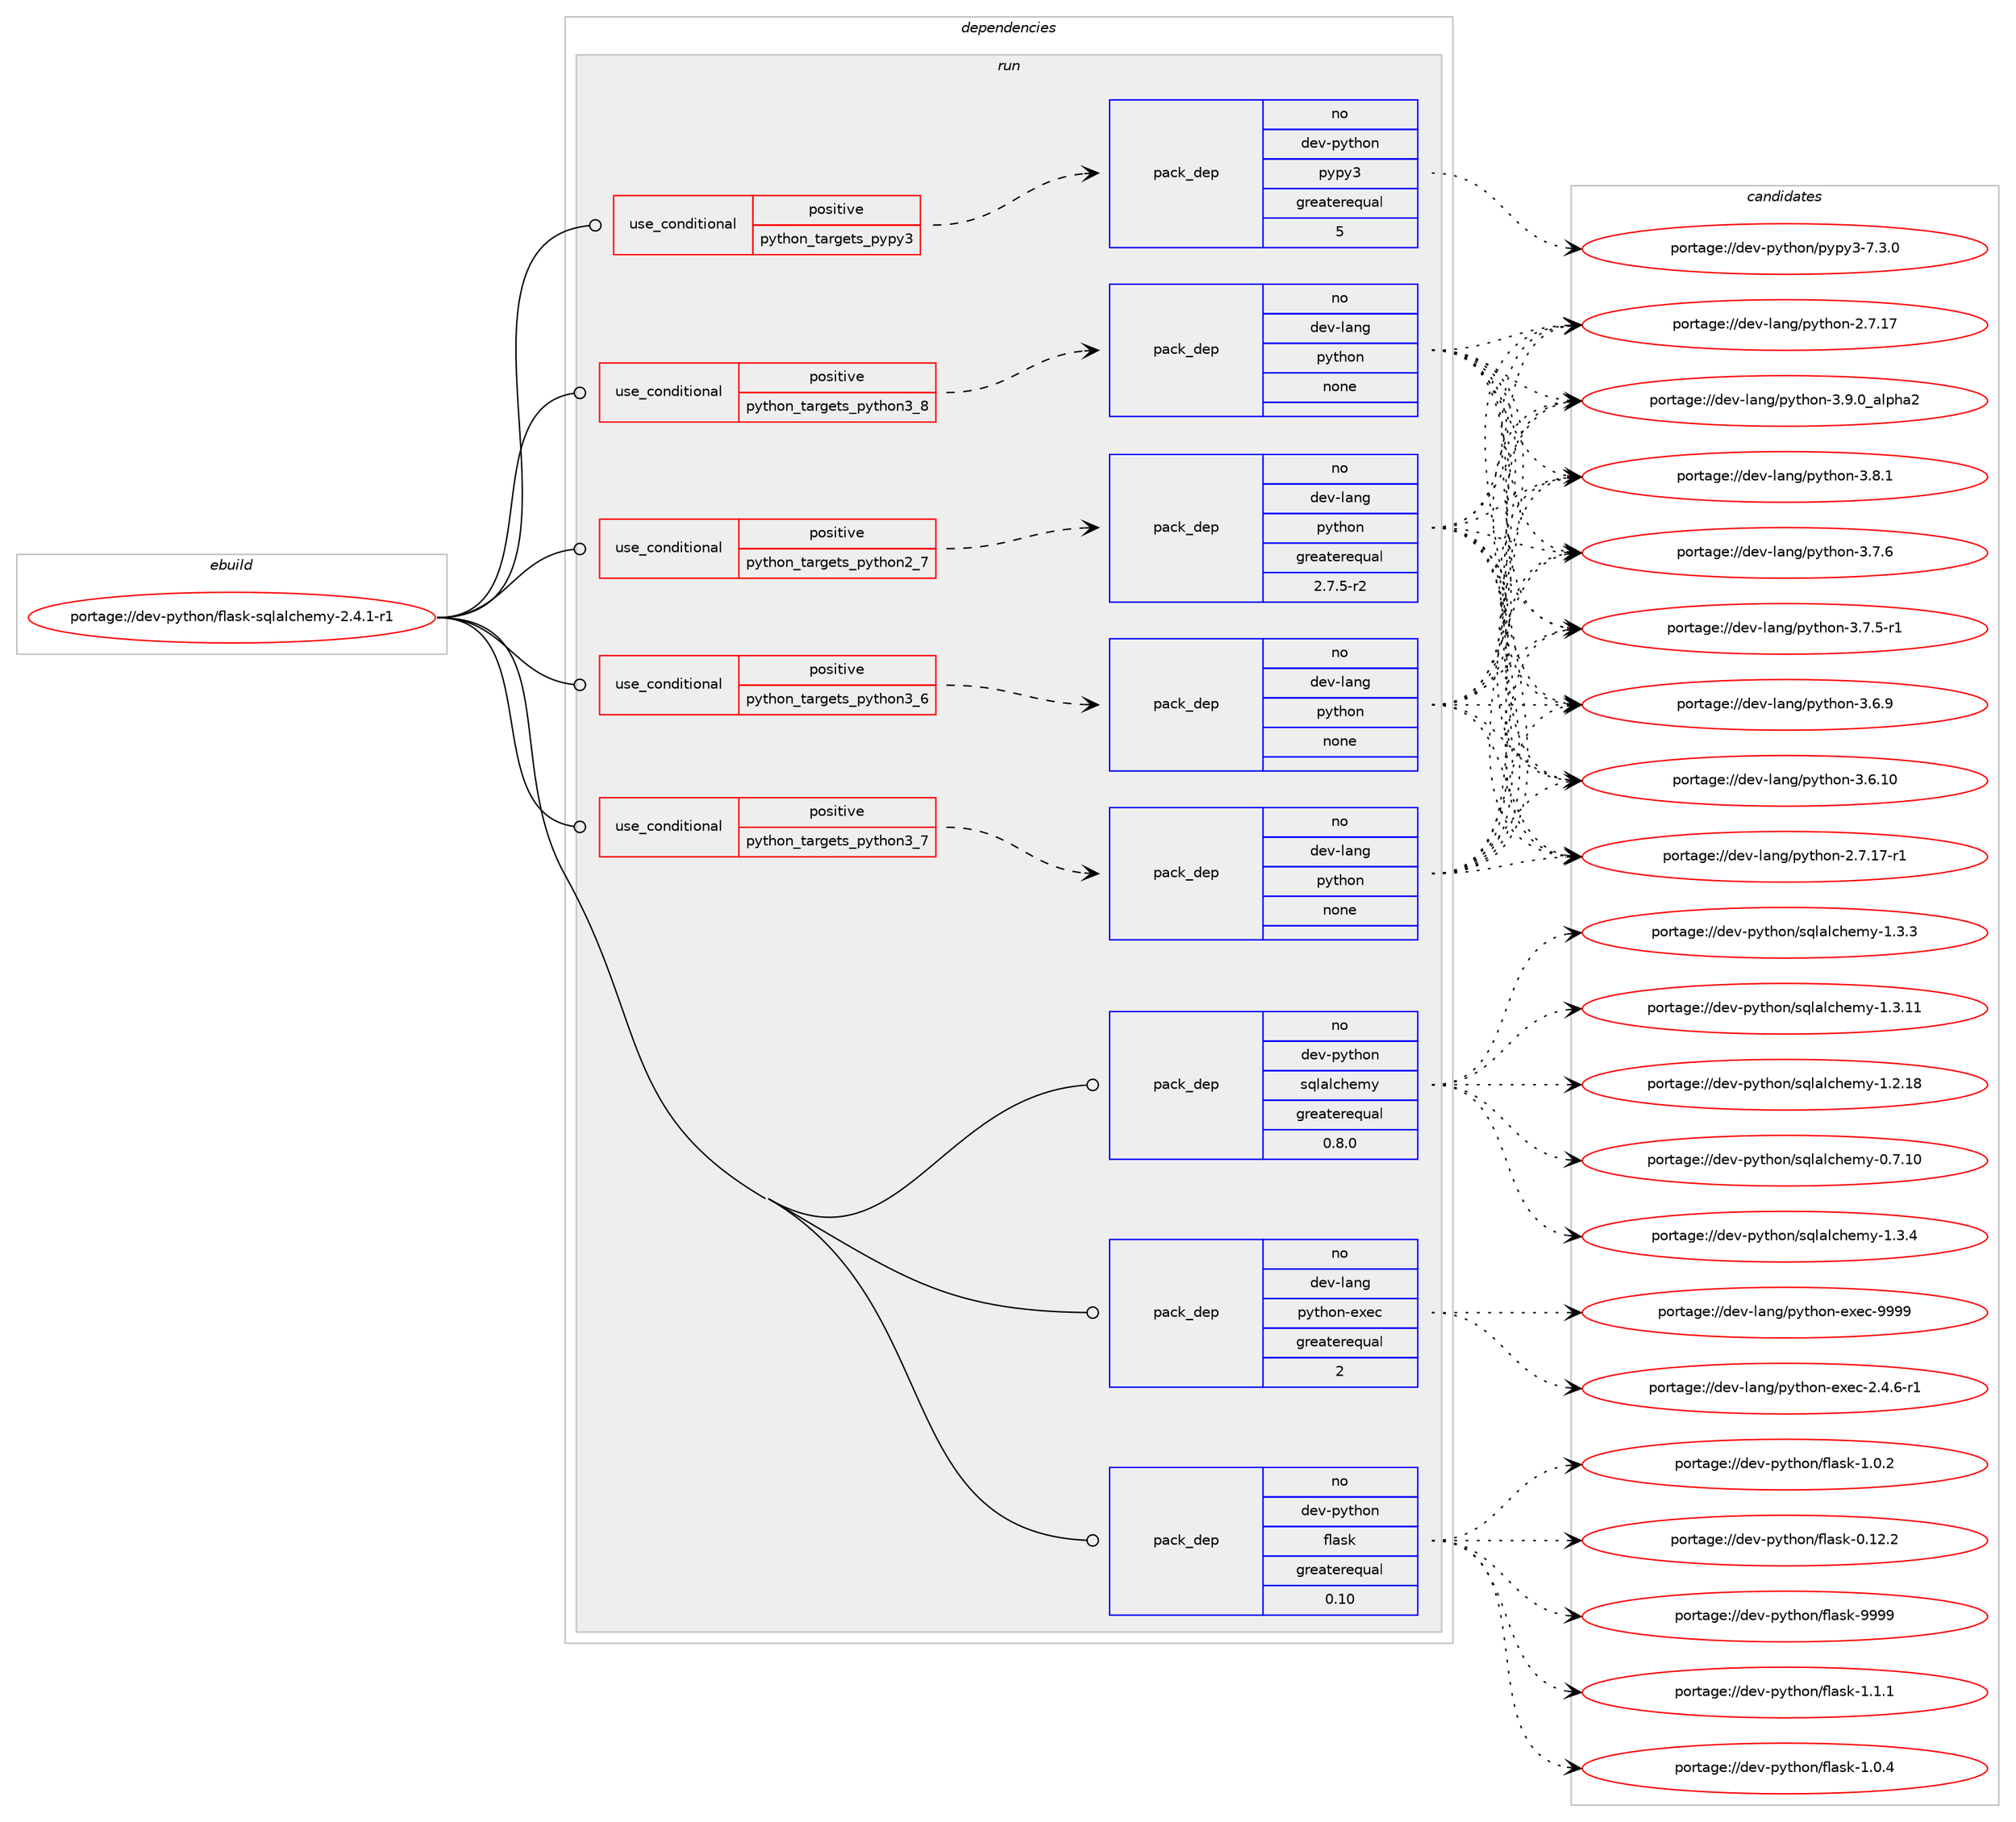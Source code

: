 digraph prolog {

# *************
# Graph options
# *************

newrank=true;
concentrate=true;
compound=true;
graph [rankdir=LR,fontname=Helvetica,fontsize=10,ranksep=1.5];#, ranksep=2.5, nodesep=0.2];
edge  [arrowhead=vee];
node  [fontname=Helvetica,fontsize=10];

# **********
# The ebuild
# **********

subgraph cluster_leftcol {
color=gray;
rank=same;
label=<<i>ebuild</i>>;
id [label="portage://dev-python/flask-sqlalchemy-2.4.1-r1", color=red, width=4, href="../dev-python/flask-sqlalchemy-2.4.1-r1.svg"];
}

# ****************
# The dependencies
# ****************

subgraph cluster_midcol {
color=gray;
label=<<i>dependencies</i>>;
subgraph cluster_compile {
fillcolor="#eeeeee";
style=filled;
label=<<i>compile</i>>;
}
subgraph cluster_compileandrun {
fillcolor="#eeeeee";
style=filled;
label=<<i>compile and run</i>>;
}
subgraph cluster_run {
fillcolor="#eeeeee";
style=filled;
label=<<i>run</i>>;
subgraph cond115703 {
dependency460228 [label=<<TABLE BORDER="0" CELLBORDER="1" CELLSPACING="0" CELLPADDING="4"><TR><TD ROWSPAN="3" CELLPADDING="10">use_conditional</TD></TR><TR><TD>positive</TD></TR><TR><TD>python_targets_pypy3</TD></TR></TABLE>>, shape=none, color=red];
subgraph pack339535 {
dependency460229 [label=<<TABLE BORDER="0" CELLBORDER="1" CELLSPACING="0" CELLPADDING="4" WIDTH="220"><TR><TD ROWSPAN="6" CELLPADDING="30">pack_dep</TD></TR><TR><TD WIDTH="110">no</TD></TR><TR><TD>dev-python</TD></TR><TR><TD>pypy3</TD></TR><TR><TD>greaterequal</TD></TR><TR><TD>5</TD></TR></TABLE>>, shape=none, color=blue];
}
dependency460228:e -> dependency460229:w [weight=20,style="dashed",arrowhead="vee"];
}
id:e -> dependency460228:w [weight=20,style="solid",arrowhead="odot"];
subgraph cond115704 {
dependency460230 [label=<<TABLE BORDER="0" CELLBORDER="1" CELLSPACING="0" CELLPADDING="4"><TR><TD ROWSPAN="3" CELLPADDING="10">use_conditional</TD></TR><TR><TD>positive</TD></TR><TR><TD>python_targets_python2_7</TD></TR></TABLE>>, shape=none, color=red];
subgraph pack339536 {
dependency460231 [label=<<TABLE BORDER="0" CELLBORDER="1" CELLSPACING="0" CELLPADDING="4" WIDTH="220"><TR><TD ROWSPAN="6" CELLPADDING="30">pack_dep</TD></TR><TR><TD WIDTH="110">no</TD></TR><TR><TD>dev-lang</TD></TR><TR><TD>python</TD></TR><TR><TD>greaterequal</TD></TR><TR><TD>2.7.5-r2</TD></TR></TABLE>>, shape=none, color=blue];
}
dependency460230:e -> dependency460231:w [weight=20,style="dashed",arrowhead="vee"];
}
id:e -> dependency460230:w [weight=20,style="solid",arrowhead="odot"];
subgraph cond115705 {
dependency460232 [label=<<TABLE BORDER="0" CELLBORDER="1" CELLSPACING="0" CELLPADDING="4"><TR><TD ROWSPAN="3" CELLPADDING="10">use_conditional</TD></TR><TR><TD>positive</TD></TR><TR><TD>python_targets_python3_6</TD></TR></TABLE>>, shape=none, color=red];
subgraph pack339537 {
dependency460233 [label=<<TABLE BORDER="0" CELLBORDER="1" CELLSPACING="0" CELLPADDING="4" WIDTH="220"><TR><TD ROWSPAN="6" CELLPADDING="30">pack_dep</TD></TR><TR><TD WIDTH="110">no</TD></TR><TR><TD>dev-lang</TD></TR><TR><TD>python</TD></TR><TR><TD>none</TD></TR><TR><TD></TD></TR></TABLE>>, shape=none, color=blue];
}
dependency460232:e -> dependency460233:w [weight=20,style="dashed",arrowhead="vee"];
}
id:e -> dependency460232:w [weight=20,style="solid",arrowhead="odot"];
subgraph cond115706 {
dependency460234 [label=<<TABLE BORDER="0" CELLBORDER="1" CELLSPACING="0" CELLPADDING="4"><TR><TD ROWSPAN="3" CELLPADDING="10">use_conditional</TD></TR><TR><TD>positive</TD></TR><TR><TD>python_targets_python3_7</TD></TR></TABLE>>, shape=none, color=red];
subgraph pack339538 {
dependency460235 [label=<<TABLE BORDER="0" CELLBORDER="1" CELLSPACING="0" CELLPADDING="4" WIDTH="220"><TR><TD ROWSPAN="6" CELLPADDING="30">pack_dep</TD></TR><TR><TD WIDTH="110">no</TD></TR><TR><TD>dev-lang</TD></TR><TR><TD>python</TD></TR><TR><TD>none</TD></TR><TR><TD></TD></TR></TABLE>>, shape=none, color=blue];
}
dependency460234:e -> dependency460235:w [weight=20,style="dashed",arrowhead="vee"];
}
id:e -> dependency460234:w [weight=20,style="solid",arrowhead="odot"];
subgraph cond115707 {
dependency460236 [label=<<TABLE BORDER="0" CELLBORDER="1" CELLSPACING="0" CELLPADDING="4"><TR><TD ROWSPAN="3" CELLPADDING="10">use_conditional</TD></TR><TR><TD>positive</TD></TR><TR><TD>python_targets_python3_8</TD></TR></TABLE>>, shape=none, color=red];
subgraph pack339539 {
dependency460237 [label=<<TABLE BORDER="0" CELLBORDER="1" CELLSPACING="0" CELLPADDING="4" WIDTH="220"><TR><TD ROWSPAN="6" CELLPADDING="30">pack_dep</TD></TR><TR><TD WIDTH="110">no</TD></TR><TR><TD>dev-lang</TD></TR><TR><TD>python</TD></TR><TR><TD>none</TD></TR><TR><TD></TD></TR></TABLE>>, shape=none, color=blue];
}
dependency460236:e -> dependency460237:w [weight=20,style="dashed",arrowhead="vee"];
}
id:e -> dependency460236:w [weight=20,style="solid",arrowhead="odot"];
subgraph pack339540 {
dependency460238 [label=<<TABLE BORDER="0" CELLBORDER="1" CELLSPACING="0" CELLPADDING="4" WIDTH="220"><TR><TD ROWSPAN="6" CELLPADDING="30">pack_dep</TD></TR><TR><TD WIDTH="110">no</TD></TR><TR><TD>dev-lang</TD></TR><TR><TD>python-exec</TD></TR><TR><TD>greaterequal</TD></TR><TR><TD>2</TD></TR></TABLE>>, shape=none, color=blue];
}
id:e -> dependency460238:w [weight=20,style="solid",arrowhead="odot"];
subgraph pack339541 {
dependency460239 [label=<<TABLE BORDER="0" CELLBORDER="1" CELLSPACING="0" CELLPADDING="4" WIDTH="220"><TR><TD ROWSPAN="6" CELLPADDING="30">pack_dep</TD></TR><TR><TD WIDTH="110">no</TD></TR><TR><TD>dev-python</TD></TR><TR><TD>flask</TD></TR><TR><TD>greaterequal</TD></TR><TR><TD>0.10</TD></TR></TABLE>>, shape=none, color=blue];
}
id:e -> dependency460239:w [weight=20,style="solid",arrowhead="odot"];
subgraph pack339542 {
dependency460240 [label=<<TABLE BORDER="0" CELLBORDER="1" CELLSPACING="0" CELLPADDING="4" WIDTH="220"><TR><TD ROWSPAN="6" CELLPADDING="30">pack_dep</TD></TR><TR><TD WIDTH="110">no</TD></TR><TR><TD>dev-python</TD></TR><TR><TD>sqlalchemy</TD></TR><TR><TD>greaterequal</TD></TR><TR><TD>0.8.0</TD></TR></TABLE>>, shape=none, color=blue];
}
id:e -> dependency460240:w [weight=20,style="solid",arrowhead="odot"];
}
}

# **************
# The candidates
# **************

subgraph cluster_choices {
rank=same;
color=gray;
label=<<i>candidates</i>>;

subgraph choice339535 {
color=black;
nodesep=1;
choice100101118451121211161041111104711212111212151455546514648 [label="portage://dev-python/pypy3-7.3.0", color=red, width=4,href="../dev-python/pypy3-7.3.0.svg"];
dependency460229:e -> choice100101118451121211161041111104711212111212151455546514648:w [style=dotted,weight="100"];
}
subgraph choice339536 {
color=black;
nodesep=1;
choice10010111845108971101034711212111610411111045514657464895971081121049750 [label="portage://dev-lang/python-3.9.0_alpha2", color=red, width=4,href="../dev-lang/python-3.9.0_alpha2.svg"];
choice100101118451089711010347112121116104111110455146564649 [label="portage://dev-lang/python-3.8.1", color=red, width=4,href="../dev-lang/python-3.8.1.svg"];
choice100101118451089711010347112121116104111110455146554654 [label="portage://dev-lang/python-3.7.6", color=red, width=4,href="../dev-lang/python-3.7.6.svg"];
choice1001011184510897110103471121211161041111104551465546534511449 [label="portage://dev-lang/python-3.7.5-r1", color=red, width=4,href="../dev-lang/python-3.7.5-r1.svg"];
choice100101118451089711010347112121116104111110455146544657 [label="portage://dev-lang/python-3.6.9", color=red, width=4,href="../dev-lang/python-3.6.9.svg"];
choice10010111845108971101034711212111610411111045514654464948 [label="portage://dev-lang/python-3.6.10", color=red, width=4,href="../dev-lang/python-3.6.10.svg"];
choice100101118451089711010347112121116104111110455046554649554511449 [label="portage://dev-lang/python-2.7.17-r1", color=red, width=4,href="../dev-lang/python-2.7.17-r1.svg"];
choice10010111845108971101034711212111610411111045504655464955 [label="portage://dev-lang/python-2.7.17", color=red, width=4,href="../dev-lang/python-2.7.17.svg"];
dependency460231:e -> choice10010111845108971101034711212111610411111045514657464895971081121049750:w [style=dotted,weight="100"];
dependency460231:e -> choice100101118451089711010347112121116104111110455146564649:w [style=dotted,weight="100"];
dependency460231:e -> choice100101118451089711010347112121116104111110455146554654:w [style=dotted,weight="100"];
dependency460231:e -> choice1001011184510897110103471121211161041111104551465546534511449:w [style=dotted,weight="100"];
dependency460231:e -> choice100101118451089711010347112121116104111110455146544657:w [style=dotted,weight="100"];
dependency460231:e -> choice10010111845108971101034711212111610411111045514654464948:w [style=dotted,weight="100"];
dependency460231:e -> choice100101118451089711010347112121116104111110455046554649554511449:w [style=dotted,weight="100"];
dependency460231:e -> choice10010111845108971101034711212111610411111045504655464955:w [style=dotted,weight="100"];
}
subgraph choice339537 {
color=black;
nodesep=1;
choice10010111845108971101034711212111610411111045514657464895971081121049750 [label="portage://dev-lang/python-3.9.0_alpha2", color=red, width=4,href="../dev-lang/python-3.9.0_alpha2.svg"];
choice100101118451089711010347112121116104111110455146564649 [label="portage://dev-lang/python-3.8.1", color=red, width=4,href="../dev-lang/python-3.8.1.svg"];
choice100101118451089711010347112121116104111110455146554654 [label="portage://dev-lang/python-3.7.6", color=red, width=4,href="../dev-lang/python-3.7.6.svg"];
choice1001011184510897110103471121211161041111104551465546534511449 [label="portage://dev-lang/python-3.7.5-r1", color=red, width=4,href="../dev-lang/python-3.7.5-r1.svg"];
choice100101118451089711010347112121116104111110455146544657 [label="portage://dev-lang/python-3.6.9", color=red, width=4,href="../dev-lang/python-3.6.9.svg"];
choice10010111845108971101034711212111610411111045514654464948 [label="portage://dev-lang/python-3.6.10", color=red, width=4,href="../dev-lang/python-3.6.10.svg"];
choice100101118451089711010347112121116104111110455046554649554511449 [label="portage://dev-lang/python-2.7.17-r1", color=red, width=4,href="../dev-lang/python-2.7.17-r1.svg"];
choice10010111845108971101034711212111610411111045504655464955 [label="portage://dev-lang/python-2.7.17", color=red, width=4,href="../dev-lang/python-2.7.17.svg"];
dependency460233:e -> choice10010111845108971101034711212111610411111045514657464895971081121049750:w [style=dotted,weight="100"];
dependency460233:e -> choice100101118451089711010347112121116104111110455146564649:w [style=dotted,weight="100"];
dependency460233:e -> choice100101118451089711010347112121116104111110455146554654:w [style=dotted,weight="100"];
dependency460233:e -> choice1001011184510897110103471121211161041111104551465546534511449:w [style=dotted,weight="100"];
dependency460233:e -> choice100101118451089711010347112121116104111110455146544657:w [style=dotted,weight="100"];
dependency460233:e -> choice10010111845108971101034711212111610411111045514654464948:w [style=dotted,weight="100"];
dependency460233:e -> choice100101118451089711010347112121116104111110455046554649554511449:w [style=dotted,weight="100"];
dependency460233:e -> choice10010111845108971101034711212111610411111045504655464955:w [style=dotted,weight="100"];
}
subgraph choice339538 {
color=black;
nodesep=1;
choice10010111845108971101034711212111610411111045514657464895971081121049750 [label="portage://dev-lang/python-3.9.0_alpha2", color=red, width=4,href="../dev-lang/python-3.9.0_alpha2.svg"];
choice100101118451089711010347112121116104111110455146564649 [label="portage://dev-lang/python-3.8.1", color=red, width=4,href="../dev-lang/python-3.8.1.svg"];
choice100101118451089711010347112121116104111110455146554654 [label="portage://dev-lang/python-3.7.6", color=red, width=4,href="../dev-lang/python-3.7.6.svg"];
choice1001011184510897110103471121211161041111104551465546534511449 [label="portage://dev-lang/python-3.7.5-r1", color=red, width=4,href="../dev-lang/python-3.7.5-r1.svg"];
choice100101118451089711010347112121116104111110455146544657 [label="portage://dev-lang/python-3.6.9", color=red, width=4,href="../dev-lang/python-3.6.9.svg"];
choice10010111845108971101034711212111610411111045514654464948 [label="portage://dev-lang/python-3.6.10", color=red, width=4,href="../dev-lang/python-3.6.10.svg"];
choice100101118451089711010347112121116104111110455046554649554511449 [label="portage://dev-lang/python-2.7.17-r1", color=red, width=4,href="../dev-lang/python-2.7.17-r1.svg"];
choice10010111845108971101034711212111610411111045504655464955 [label="portage://dev-lang/python-2.7.17", color=red, width=4,href="../dev-lang/python-2.7.17.svg"];
dependency460235:e -> choice10010111845108971101034711212111610411111045514657464895971081121049750:w [style=dotted,weight="100"];
dependency460235:e -> choice100101118451089711010347112121116104111110455146564649:w [style=dotted,weight="100"];
dependency460235:e -> choice100101118451089711010347112121116104111110455146554654:w [style=dotted,weight="100"];
dependency460235:e -> choice1001011184510897110103471121211161041111104551465546534511449:w [style=dotted,weight="100"];
dependency460235:e -> choice100101118451089711010347112121116104111110455146544657:w [style=dotted,weight="100"];
dependency460235:e -> choice10010111845108971101034711212111610411111045514654464948:w [style=dotted,weight="100"];
dependency460235:e -> choice100101118451089711010347112121116104111110455046554649554511449:w [style=dotted,weight="100"];
dependency460235:e -> choice10010111845108971101034711212111610411111045504655464955:w [style=dotted,weight="100"];
}
subgraph choice339539 {
color=black;
nodesep=1;
choice10010111845108971101034711212111610411111045514657464895971081121049750 [label="portage://dev-lang/python-3.9.0_alpha2", color=red, width=4,href="../dev-lang/python-3.9.0_alpha2.svg"];
choice100101118451089711010347112121116104111110455146564649 [label="portage://dev-lang/python-3.8.1", color=red, width=4,href="../dev-lang/python-3.8.1.svg"];
choice100101118451089711010347112121116104111110455146554654 [label="portage://dev-lang/python-3.7.6", color=red, width=4,href="../dev-lang/python-3.7.6.svg"];
choice1001011184510897110103471121211161041111104551465546534511449 [label="portage://dev-lang/python-3.7.5-r1", color=red, width=4,href="../dev-lang/python-3.7.5-r1.svg"];
choice100101118451089711010347112121116104111110455146544657 [label="portage://dev-lang/python-3.6.9", color=red, width=4,href="../dev-lang/python-3.6.9.svg"];
choice10010111845108971101034711212111610411111045514654464948 [label="portage://dev-lang/python-3.6.10", color=red, width=4,href="../dev-lang/python-3.6.10.svg"];
choice100101118451089711010347112121116104111110455046554649554511449 [label="portage://dev-lang/python-2.7.17-r1", color=red, width=4,href="../dev-lang/python-2.7.17-r1.svg"];
choice10010111845108971101034711212111610411111045504655464955 [label="portage://dev-lang/python-2.7.17", color=red, width=4,href="../dev-lang/python-2.7.17.svg"];
dependency460237:e -> choice10010111845108971101034711212111610411111045514657464895971081121049750:w [style=dotted,weight="100"];
dependency460237:e -> choice100101118451089711010347112121116104111110455146564649:w [style=dotted,weight="100"];
dependency460237:e -> choice100101118451089711010347112121116104111110455146554654:w [style=dotted,weight="100"];
dependency460237:e -> choice1001011184510897110103471121211161041111104551465546534511449:w [style=dotted,weight="100"];
dependency460237:e -> choice100101118451089711010347112121116104111110455146544657:w [style=dotted,weight="100"];
dependency460237:e -> choice10010111845108971101034711212111610411111045514654464948:w [style=dotted,weight="100"];
dependency460237:e -> choice100101118451089711010347112121116104111110455046554649554511449:w [style=dotted,weight="100"];
dependency460237:e -> choice10010111845108971101034711212111610411111045504655464955:w [style=dotted,weight="100"];
}
subgraph choice339540 {
color=black;
nodesep=1;
choice10010111845108971101034711212111610411111045101120101994557575757 [label="portage://dev-lang/python-exec-9999", color=red, width=4,href="../dev-lang/python-exec-9999.svg"];
choice10010111845108971101034711212111610411111045101120101994550465246544511449 [label="portage://dev-lang/python-exec-2.4.6-r1", color=red, width=4,href="../dev-lang/python-exec-2.4.6-r1.svg"];
dependency460238:e -> choice10010111845108971101034711212111610411111045101120101994557575757:w [style=dotted,weight="100"];
dependency460238:e -> choice10010111845108971101034711212111610411111045101120101994550465246544511449:w [style=dotted,weight="100"];
}
subgraph choice339541 {
color=black;
nodesep=1;
choice1001011184511212111610411111047102108971151074557575757 [label="portage://dev-python/flask-9999", color=red, width=4,href="../dev-python/flask-9999.svg"];
choice100101118451121211161041111104710210897115107454946494649 [label="portage://dev-python/flask-1.1.1", color=red, width=4,href="../dev-python/flask-1.1.1.svg"];
choice100101118451121211161041111104710210897115107454946484652 [label="portage://dev-python/flask-1.0.4", color=red, width=4,href="../dev-python/flask-1.0.4.svg"];
choice100101118451121211161041111104710210897115107454946484650 [label="portage://dev-python/flask-1.0.2", color=red, width=4,href="../dev-python/flask-1.0.2.svg"];
choice10010111845112121116104111110471021089711510745484649504650 [label="portage://dev-python/flask-0.12.2", color=red, width=4,href="../dev-python/flask-0.12.2.svg"];
dependency460239:e -> choice1001011184511212111610411111047102108971151074557575757:w [style=dotted,weight="100"];
dependency460239:e -> choice100101118451121211161041111104710210897115107454946494649:w [style=dotted,weight="100"];
dependency460239:e -> choice100101118451121211161041111104710210897115107454946484652:w [style=dotted,weight="100"];
dependency460239:e -> choice100101118451121211161041111104710210897115107454946484650:w [style=dotted,weight="100"];
dependency460239:e -> choice10010111845112121116104111110471021089711510745484649504650:w [style=dotted,weight="100"];
}
subgraph choice339542 {
color=black;
nodesep=1;
choice10010111845112121116104111110471151131089710899104101109121454946514652 [label="portage://dev-python/sqlalchemy-1.3.4", color=red, width=4,href="../dev-python/sqlalchemy-1.3.4.svg"];
choice10010111845112121116104111110471151131089710899104101109121454946514651 [label="portage://dev-python/sqlalchemy-1.3.3", color=red, width=4,href="../dev-python/sqlalchemy-1.3.3.svg"];
choice1001011184511212111610411111047115113108971089910410110912145494651464949 [label="portage://dev-python/sqlalchemy-1.3.11", color=red, width=4,href="../dev-python/sqlalchemy-1.3.11.svg"];
choice1001011184511212111610411111047115113108971089910410110912145494650464956 [label="portage://dev-python/sqlalchemy-1.2.18", color=red, width=4,href="../dev-python/sqlalchemy-1.2.18.svg"];
choice1001011184511212111610411111047115113108971089910410110912145484655464948 [label="portage://dev-python/sqlalchemy-0.7.10", color=red, width=4,href="../dev-python/sqlalchemy-0.7.10.svg"];
dependency460240:e -> choice10010111845112121116104111110471151131089710899104101109121454946514652:w [style=dotted,weight="100"];
dependency460240:e -> choice10010111845112121116104111110471151131089710899104101109121454946514651:w [style=dotted,weight="100"];
dependency460240:e -> choice1001011184511212111610411111047115113108971089910410110912145494651464949:w [style=dotted,weight="100"];
dependency460240:e -> choice1001011184511212111610411111047115113108971089910410110912145494650464956:w [style=dotted,weight="100"];
dependency460240:e -> choice1001011184511212111610411111047115113108971089910410110912145484655464948:w [style=dotted,weight="100"];
}
}

}
